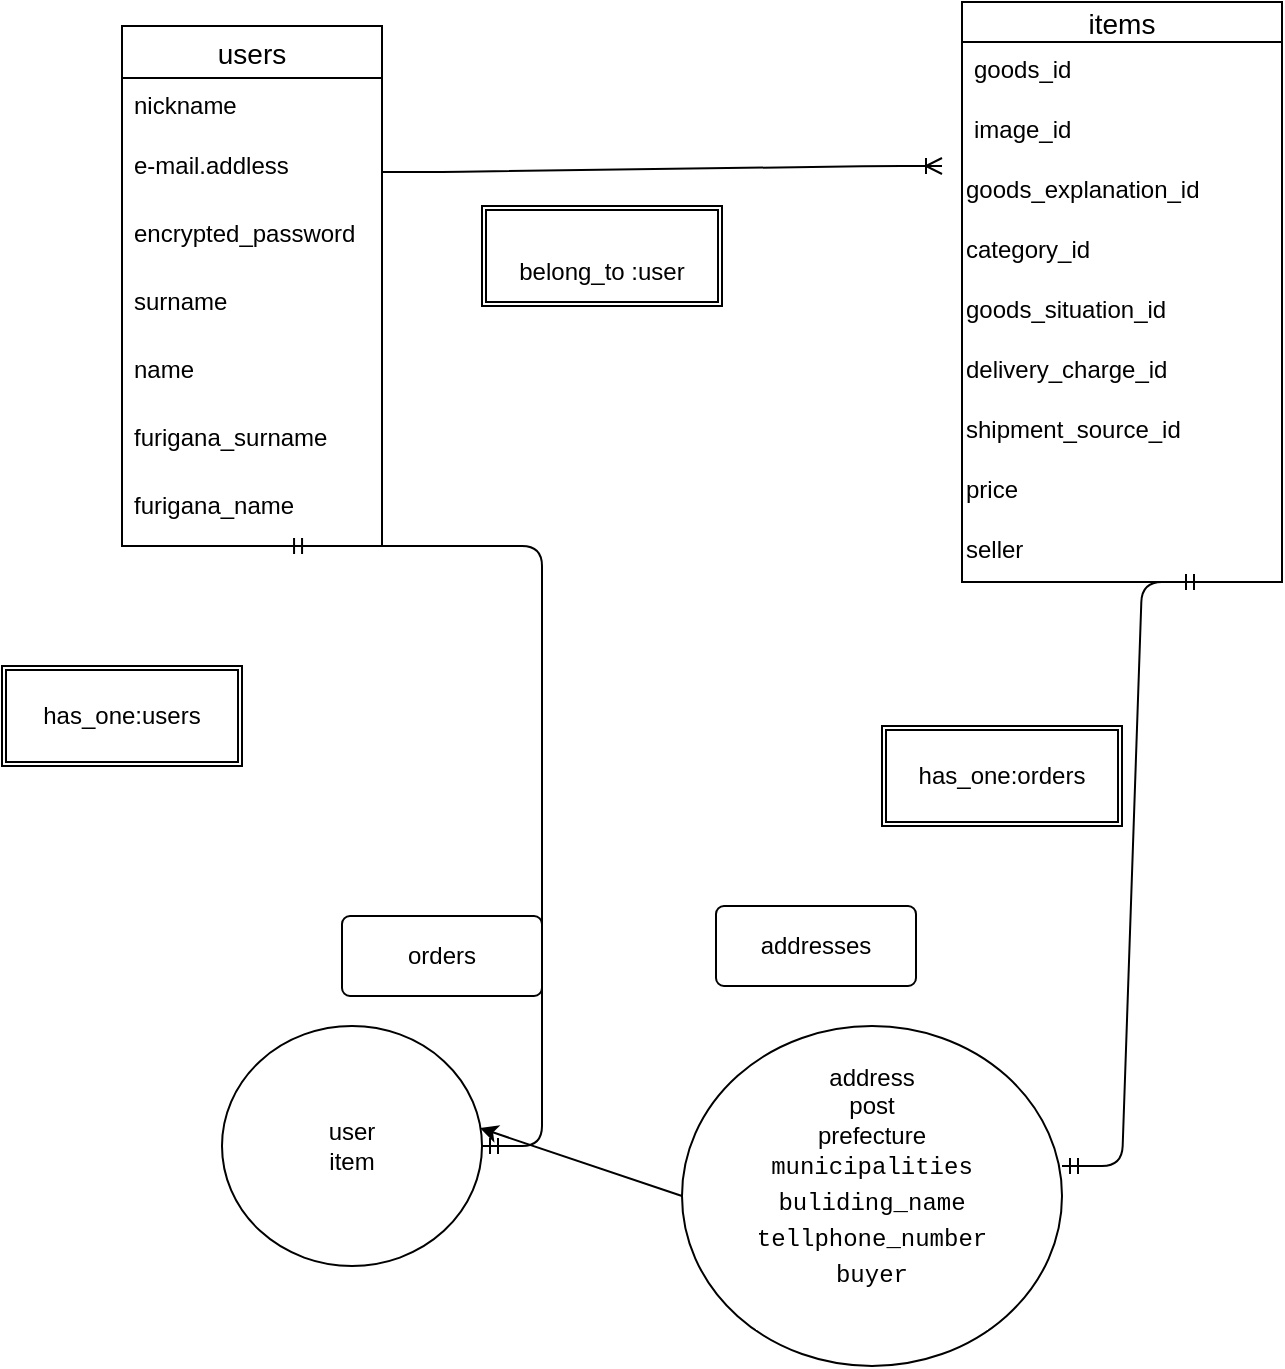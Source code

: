 <mxfile>
    <diagram id="wKAGAIkucJchTb0BWRsK" name="ページ1">
        <mxGraphModel dx="1555" dy="565" grid="1" gridSize="10" guides="1" tooltips="1" connect="1" arrows="1" fold="1" page="1" pageScale="1" pageWidth="827" pageHeight="1169" math="0" shadow="0">
            <root>
                <mxCell id="0"/>
                <mxCell id="1" parent="0"/>
                <mxCell id="62" value="user&lt;br&gt;item" style="ellipse;whiteSpace=wrap;html=1;align=center;" parent="1" vertex="1">
                    <mxGeometry x="-710" y="600" width="130" height="120" as="geometry"/>
                </mxCell>
                <mxCell id="75" style="edgeStyle=none;html=1;exitX=0;exitY=0.5;exitDx=0;exitDy=0;entryX=0.992;entryY=0.425;entryDx=0;entryDy=0;entryPerimeter=0;" parent="1" source="63" target="62" edge="1">
                    <mxGeometry relative="1" as="geometry"/>
                </mxCell>
                <mxCell id="63" value="address&lt;br&gt;post&lt;br&gt;prefecture&lt;br&gt;&lt;div style=&quot;background-color: rgb(255 , 255 , 255) ; font-family: &amp;#34;menlo&amp;#34; , &amp;#34;monaco&amp;#34; , &amp;#34;courier new&amp;#34; , monospace ; line-height: 18px&quot;&gt;municipalities&lt;/div&gt;&lt;div style=&quot;background-color: rgb(255 , 255 , 255) ; font-family: &amp;#34;menlo&amp;#34; , &amp;#34;monaco&amp;#34; , &amp;#34;courier new&amp;#34; , monospace ; line-height: 18px&quot;&gt;buliding_name&lt;/div&gt;&lt;div style=&quot;background-color: rgb(255 , 255 , 255) ; font-family: &amp;#34;menlo&amp;#34; , &amp;#34;monaco&amp;#34; , &amp;#34;courier new&amp;#34; , monospace ; line-height: 18px&quot;&gt;tellphone_number&lt;/div&gt;&lt;div style=&quot;background-color: rgb(255 , 255 , 255) ; font-family: &amp;#34;menlo&amp;#34; , &amp;#34;monaco&amp;#34; , &amp;#34;courier new&amp;#34; , monospace ; line-height: 18px&quot;&gt;buyer&lt;/div&gt;&lt;div style=&quot;background-color: rgb(255 , 255 , 255) ; font-family: &amp;#34;menlo&amp;#34; , &amp;#34;monaco&amp;#34; , &amp;#34;courier new&amp;#34; , monospace ; line-height: 18px&quot;&gt;&lt;br&gt;&lt;/div&gt;" style="ellipse;whiteSpace=wrap;html=1;align=center;" parent="1" vertex="1">
                    <mxGeometry x="-480" y="600" width="190" height="170" as="geometry"/>
                </mxCell>
                <mxCell id="69" value="users" style="swimlane;fontStyle=0;childLayout=stackLayout;horizontal=1;startSize=26;horizontalStack=0;resizeParent=1;resizeParentMax=0;resizeLast=0;collapsible=1;marginBottom=0;align=center;fontSize=14;" parent="1" vertex="1">
                    <mxGeometry x="-760" y="100" width="130" height="260" as="geometry"/>
                </mxCell>
                <mxCell id="71" value="nickname" style="text;strokeColor=none;fillColor=none;spacingLeft=4;spacingRight=4;overflow=hidden;rotatable=0;points=[[0,0.5],[1,0.5]];portConstraint=eastwest;fontSize=12;" parent="69" vertex="1">
                    <mxGeometry y="26" width="130" height="30" as="geometry"/>
                </mxCell>
                <mxCell id="113" value="e-mail.addless" style="text;strokeColor=none;fillColor=none;spacingLeft=4;spacingRight=4;overflow=hidden;rotatable=0;points=[[0,0.5],[1,0.5]];portConstraint=eastwest;fontSize=12;" parent="69" vertex="1">
                    <mxGeometry y="56" width="130" height="34" as="geometry"/>
                </mxCell>
                <mxCell id="119" value="encrypted_password" style="text;strokeColor=none;fillColor=none;spacingLeft=4;spacingRight=4;overflow=hidden;rotatable=0;points=[[0,0.5],[1,0.5]];portConstraint=eastwest;fontSize=12;" parent="69" vertex="1">
                    <mxGeometry y="90" width="130" height="34" as="geometry"/>
                </mxCell>
                <mxCell id="118" value="surname" style="text;strokeColor=none;fillColor=none;spacingLeft=4;spacingRight=4;overflow=hidden;rotatable=0;points=[[0,0.5],[1,0.5]];portConstraint=eastwest;fontSize=12;" parent="69" vertex="1">
                    <mxGeometry y="124" width="130" height="34" as="geometry"/>
                </mxCell>
                <mxCell id="121" value="name" style="text;strokeColor=none;fillColor=none;spacingLeft=4;spacingRight=4;overflow=hidden;rotatable=0;points=[[0,0.5],[1,0.5]];portConstraint=eastwest;fontSize=12;" parent="69" vertex="1">
                    <mxGeometry y="158" width="130" height="34" as="geometry"/>
                </mxCell>
                <mxCell id="136" value="furigana_surname" style="text;strokeColor=none;fillColor=none;spacingLeft=4;spacingRight=4;overflow=hidden;rotatable=0;points=[[0,0.5],[1,0.5]];portConstraint=eastwest;fontSize=12;" parent="69" vertex="1">
                    <mxGeometry y="192" width="130" height="34" as="geometry"/>
                </mxCell>
                <mxCell id="135" value="furigana_name" style="text;strokeColor=none;fillColor=none;spacingLeft=4;spacingRight=4;overflow=hidden;rotatable=0;points=[[0,0.5],[1,0.5]];portConstraint=eastwest;fontSize=12;" parent="69" vertex="1">
                    <mxGeometry y="226" width="130" height="34" as="geometry"/>
                </mxCell>
                <mxCell id="107" value="items" style="swimlane;fontStyle=0;childLayout=stackLayout;horizontal=1;startSize=20;horizontalStack=0;resizeParent=1;resizeParentMax=0;resizeLast=0;collapsible=1;marginBottom=0;align=center;fontSize=14;" parent="1" vertex="1">
                    <mxGeometry x="-340" y="88" width="160" height="290" as="geometry"/>
                </mxCell>
                <mxCell id="108" value="goods_id&#10;" style="text;strokeColor=none;fillColor=none;spacingLeft=4;spacingRight=4;overflow=hidden;rotatable=0;points=[[0,0.5],[1,0.5]];portConstraint=eastwest;fontSize=12;" parent="107" vertex="1">
                    <mxGeometry y="20" width="160" height="30" as="geometry"/>
                </mxCell>
                <mxCell id="114" value="image_id" style="text;strokeColor=none;fillColor=none;spacingLeft=4;spacingRight=4;overflow=hidden;rotatable=0;points=[[0,0.5],[1,0.5]];portConstraint=eastwest;fontSize=12;" parent="107" vertex="1">
                    <mxGeometry y="50" width="160" height="30" as="geometry"/>
                </mxCell>
                <mxCell id="138" value="&lt;font face=&quot;helvetica&quot;&gt;goods_explanation_id&lt;/font&gt;" style="text;whiteSpace=wrap;html=1;" parent="107" vertex="1">
                    <mxGeometry y="80" width="160" height="30" as="geometry"/>
                </mxCell>
                <mxCell id="122" value="&lt;font face=&quot;helvetica&quot;&gt;category_id&lt;/font&gt;" style="text;whiteSpace=wrap;html=1;" parent="107" vertex="1">
                    <mxGeometry y="110" width="160" height="30" as="geometry"/>
                </mxCell>
                <mxCell id="141" value="&lt;font face=&quot;helvetica&quot;&gt;goods_situation_id&lt;/font&gt;" style="text;whiteSpace=wrap;html=1;" parent="107" vertex="1">
                    <mxGeometry y="140" width="160" height="30" as="geometry"/>
                </mxCell>
                <mxCell id="140" value="&lt;font face=&quot;helvetica&quot;&gt;delivery_charge_id&lt;/font&gt;" style="text;whiteSpace=wrap;html=1;" parent="107" vertex="1">
                    <mxGeometry y="170" width="160" height="30" as="geometry"/>
                </mxCell>
                <mxCell id="143" value="&lt;font face=&quot;helvetica&quot;&gt;shipment_source_id&lt;/font&gt;" style="text;whiteSpace=wrap;html=1;" parent="107" vertex="1">
                    <mxGeometry y="200" width="160" height="30" as="geometry"/>
                </mxCell>
                <mxCell id="142" value="&lt;font face=&quot;helvetica&quot;&gt;price&lt;br&gt;&lt;br&gt;&lt;/font&gt;" style="text;whiteSpace=wrap;html=1;" parent="107" vertex="1">
                    <mxGeometry y="230" width="160" height="30" as="geometry"/>
                </mxCell>
                <mxCell id="144" value="&lt;font face=&quot;helvetica&quot;&gt;seller&lt;/font&gt;" style="text;whiteSpace=wrap;html=1;" parent="107" vertex="1">
                    <mxGeometry y="260" width="160" height="30" as="geometry"/>
                </mxCell>
                <mxCell id="126" value="&lt;br&gt;belong_to :user" style="shape=ext;double=1;rounded=0;whiteSpace=wrap;html=1;" parent="1" vertex="1">
                    <mxGeometry x="-580" y="190" width="120" height="50" as="geometry"/>
                </mxCell>
                <mxCell id="128" value="" style="edgeStyle=entityRelationEdgeStyle;fontSize=12;html=1;endArrow=ERoneToMany;rounded=1;sketch=0;exitX=1;exitY=0.5;exitDx=0;exitDy=0;startSize=6;strokeWidth=1;" parent="1" source="113" edge="1">
                    <mxGeometry width="100" height="100" relative="1" as="geometry">
                        <mxPoint x="-620" y="220" as="sourcePoint"/>
                        <mxPoint x="-350" y="170" as="targetPoint"/>
                    </mxGeometry>
                </mxCell>
                <mxCell id="133" value="has_one:orders" style="shape=ext;double=1;rounded=0;whiteSpace=wrap;html=1;" parent="1" vertex="1">
                    <mxGeometry x="-380" y="450" width="120" height="50" as="geometry"/>
                </mxCell>
                <mxCell id="134" value="has_one:users" style="shape=ext;double=1;rounded=0;whiteSpace=wrap;html=1;" parent="1" vertex="1">
                    <mxGeometry x="-820" y="420" width="120" height="50" as="geometry"/>
                </mxCell>
                <mxCell id="148" value="orders" style="rounded=1;arcSize=10;whiteSpace=wrap;html=1;align=center;" vertex="1" parent="1">
                    <mxGeometry x="-650" y="545" width="100" height="40" as="geometry"/>
                </mxCell>
                <mxCell id="149" value="addresses" style="rounded=1;arcSize=10;whiteSpace=wrap;html=1;align=center;" vertex="1" parent="1">
                    <mxGeometry x="-463" y="540" width="100" height="40" as="geometry"/>
                </mxCell>
                <mxCell id="150" value="" style="edgeStyle=entityRelationEdgeStyle;fontSize=12;html=1;endArrow=ERmandOne;startArrow=ERmandOne;entryX=0.75;entryY=1;entryDx=0;entryDy=0;" edge="1" parent="1" target="144">
                    <mxGeometry width="100" height="100" relative="1" as="geometry">
                        <mxPoint x="-290" y="670" as="sourcePoint"/>
                        <mxPoint x="-190" y="570" as="targetPoint"/>
                    </mxGeometry>
                </mxCell>
                <mxCell id="152" value="" style="edgeStyle=entityRelationEdgeStyle;fontSize=12;html=1;endArrow=ERmandOne;startArrow=ERmandOne;entryX=0.631;entryY=1;entryDx=0;entryDy=0;entryPerimeter=0;" edge="1" parent="1" source="62" target="135">
                    <mxGeometry width="100" height="100" relative="1" as="geometry">
                        <mxPoint x="-695" y="610" as="sourcePoint"/>
                        <mxPoint x="-595" y="510" as="targetPoint"/>
                    </mxGeometry>
                </mxCell>
            </root>
        </mxGraphModel>
    </diagram>
</mxfile>